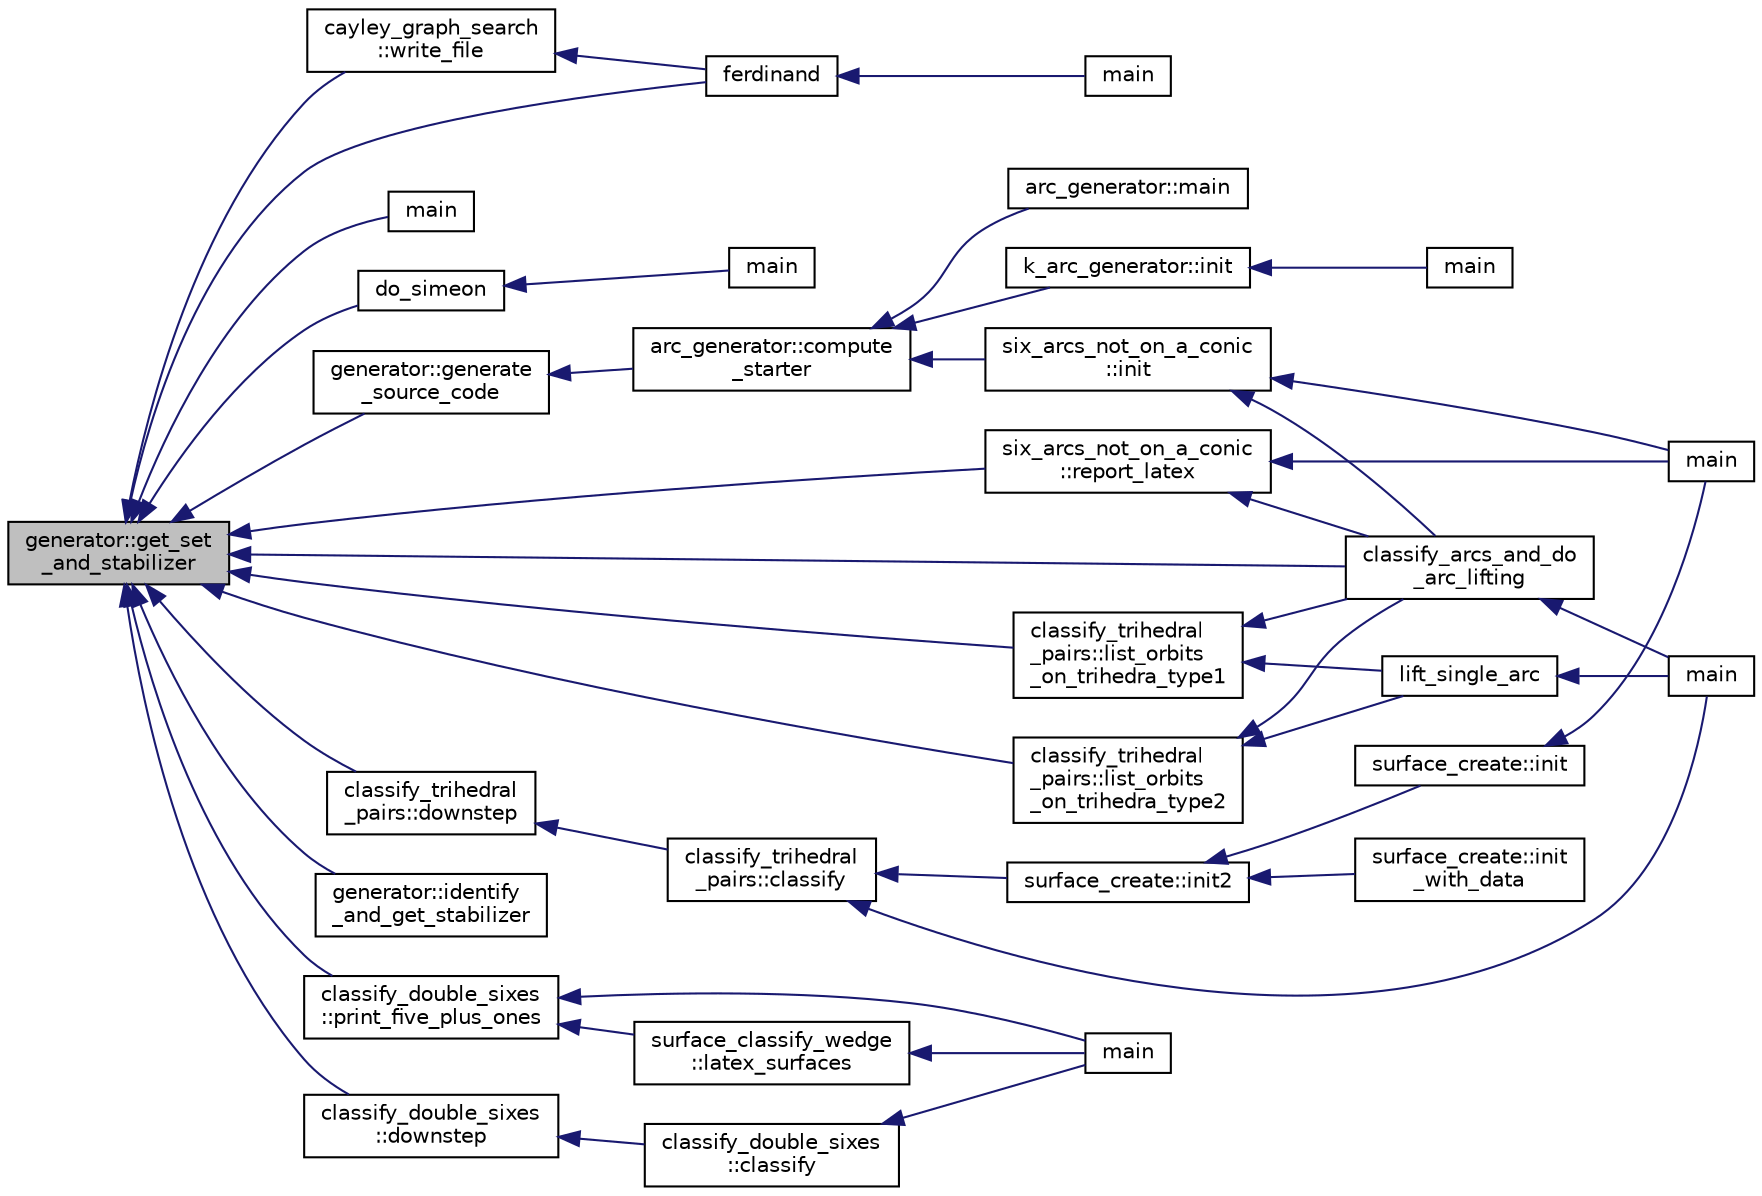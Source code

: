 digraph "generator::get_set_and_stabilizer"
{
  edge [fontname="Helvetica",fontsize="10",labelfontname="Helvetica",labelfontsize="10"];
  node [fontname="Helvetica",fontsize="10",shape=record];
  rankdir="LR";
  Node8954 [label="generator::get_set\l_and_stabilizer",height=0.2,width=0.4,color="black", fillcolor="grey75", style="filled", fontcolor="black"];
  Node8954 -> Node8955 [dir="back",color="midnightblue",fontsize="10",style="solid",fontname="Helvetica"];
  Node8955 [label="ferdinand",height=0.2,width=0.4,color="black", fillcolor="white", style="filled",URL="$da/df3/ferdinand_8_c.html#a322b57727d23cf5a0932f11c30ea18d9"];
  Node8955 -> Node8956 [dir="back",color="midnightblue",fontsize="10",style="solid",fontname="Helvetica"];
  Node8956 [label="main",height=0.2,width=0.4,color="black", fillcolor="white", style="filled",URL="$da/df3/ferdinand_8_c.html#a3c04138a5bfe5d72780bb7e82a18e627"];
  Node8954 -> Node8957 [dir="back",color="midnightblue",fontsize="10",style="solid",fontname="Helvetica"];
  Node8957 [label="cayley_graph_search\l::write_file",height=0.2,width=0.4,color="black", fillcolor="white", style="filled",URL="$de/dae/classcayley__graph__search.html#a428879782c317f9a4f9524ea5d16072b"];
  Node8957 -> Node8955 [dir="back",color="midnightblue",fontsize="10",style="solid",fontname="Helvetica"];
  Node8954 -> Node8958 [dir="back",color="midnightblue",fontsize="10",style="solid",fontname="Helvetica"];
  Node8958 [label="main",height=0.2,width=0.4,color="black", fillcolor="white", style="filled",URL="$d9/d5f/example__fano__plane_8_c.html#ae66f6b31b5ad750f1fe042a706a4e3d4"];
  Node8954 -> Node8959 [dir="back",color="midnightblue",fontsize="10",style="solid",fontname="Helvetica"];
  Node8959 [label="do_simeon",height=0.2,width=0.4,color="black", fillcolor="white", style="filled",URL="$d5/d13/simeon_8_c.html#a36cf3f9cb484fa44da7a7dfcbe9385d0"];
  Node8959 -> Node8960 [dir="back",color="midnightblue",fontsize="10",style="solid",fontname="Helvetica"];
  Node8960 [label="main",height=0.2,width=0.4,color="black", fillcolor="white", style="filled",URL="$d5/d13/simeon_8_c.html#ae66f6b31b5ad750f1fe042a706a4e3d4"];
  Node8954 -> Node8961 [dir="back",color="midnightblue",fontsize="10",style="solid",fontname="Helvetica"];
  Node8961 [label="classify_arcs_and_do\l_arc_lifting",height=0.2,width=0.4,color="black", fillcolor="white", style="filled",URL="$d6/dc3/arc__lifting__main_8_c.html#afdd7be16f16b8c71e9a72fe5f6a0b59c"];
  Node8961 -> Node8962 [dir="back",color="midnightblue",fontsize="10",style="solid",fontname="Helvetica"];
  Node8962 [label="main",height=0.2,width=0.4,color="black", fillcolor="white", style="filled",URL="$d6/dc3/arc__lifting__main_8_c.html#a217dbf8b442f20279ea00b898af96f52"];
  Node8954 -> Node8963 [dir="back",color="midnightblue",fontsize="10",style="solid",fontname="Helvetica"];
  Node8963 [label="generator::generate\l_source_code",height=0.2,width=0.4,color="black", fillcolor="white", style="filled",URL="$d7/d73/classgenerator.html#a927aa5ef3dbe7bfc7f3415bf005620ed"];
  Node8963 -> Node8964 [dir="back",color="midnightblue",fontsize="10",style="solid",fontname="Helvetica"];
  Node8964 [label="arc_generator::compute\l_starter",height=0.2,width=0.4,color="black", fillcolor="white", style="filled",URL="$d4/d21/classarc__generator.html#aad1dcec3a1c302e743d574bd1ac857d9"];
  Node8964 -> Node8965 [dir="back",color="midnightblue",fontsize="10",style="solid",fontname="Helvetica"];
  Node8965 [label="arc_generator::main",height=0.2,width=0.4,color="black", fillcolor="white", style="filled",URL="$d4/d21/classarc__generator.html#ad80140b51b165dad1fe6ab232be7829a"];
  Node8964 -> Node8966 [dir="back",color="midnightblue",fontsize="10",style="solid",fontname="Helvetica"];
  Node8966 [label="k_arc_generator::init",height=0.2,width=0.4,color="black", fillcolor="white", style="filled",URL="$d6/dd8/classk__arc__generator.html#a6036d9f52ede9f8ca681505626b5361d"];
  Node8966 -> Node8967 [dir="back",color="midnightblue",fontsize="10",style="solid",fontname="Helvetica"];
  Node8967 [label="main",height=0.2,width=0.4,color="black", fillcolor="white", style="filled",URL="$d6/d01/k__arc__generator__main_8_c.html#a217dbf8b442f20279ea00b898af96f52"];
  Node8964 -> Node8968 [dir="back",color="midnightblue",fontsize="10",style="solid",fontname="Helvetica"];
  Node8968 [label="six_arcs_not_on_a_conic\l::init",height=0.2,width=0.4,color="black", fillcolor="white", style="filled",URL="$d8/de6/classsix__arcs__not__on__a__conic.html#a7a4d5cf8a098488729934cfa8a70944a"];
  Node8968 -> Node8961 [dir="back",color="midnightblue",fontsize="10",style="solid",fontname="Helvetica"];
  Node8968 -> Node8969 [dir="back",color="midnightblue",fontsize="10",style="solid",fontname="Helvetica"];
  Node8969 [label="main",height=0.2,width=0.4,color="black", fillcolor="white", style="filled",URL="$d2/dfa/create__surface__main_8_c.html#a217dbf8b442f20279ea00b898af96f52"];
  Node8954 -> Node8970 [dir="back",color="midnightblue",fontsize="10",style="solid",fontname="Helvetica"];
  Node8970 [label="generator::identify\l_and_get_stabilizer",height=0.2,width=0.4,color="black", fillcolor="white", style="filled",URL="$d7/d73/classgenerator.html#a7869a4ccc807a96d18fa5d535e74cf1e"];
  Node8954 -> Node8971 [dir="back",color="midnightblue",fontsize="10",style="solid",fontname="Helvetica"];
  Node8971 [label="classify_double_sixes\l::downstep",height=0.2,width=0.4,color="black", fillcolor="white", style="filled",URL="$dd/d23/classclassify__double__sixes.html#aed4b1460612fe2fd5b4e4611e83b2806"];
  Node8971 -> Node8972 [dir="back",color="midnightblue",fontsize="10",style="solid",fontname="Helvetica"];
  Node8972 [label="classify_double_sixes\l::classify",height=0.2,width=0.4,color="black", fillcolor="white", style="filled",URL="$dd/d23/classclassify__double__sixes.html#aa22b7c156d68376a603743c8b43a58ef"];
  Node8972 -> Node8973 [dir="back",color="midnightblue",fontsize="10",style="solid",fontname="Helvetica"];
  Node8973 [label="main",height=0.2,width=0.4,color="black", fillcolor="white", style="filled",URL="$df/df8/surface__classify_8_c.html#a217dbf8b442f20279ea00b898af96f52"];
  Node8954 -> Node8974 [dir="back",color="midnightblue",fontsize="10",style="solid",fontname="Helvetica"];
  Node8974 [label="classify_double_sixes\l::print_five_plus_ones",height=0.2,width=0.4,color="black", fillcolor="white", style="filled",URL="$dd/d23/classclassify__double__sixes.html#a4211b29d5115343c52fef8a64d46a7c7"];
  Node8974 -> Node8973 [dir="back",color="midnightblue",fontsize="10",style="solid",fontname="Helvetica"];
  Node8974 -> Node8975 [dir="back",color="midnightblue",fontsize="10",style="solid",fontname="Helvetica"];
  Node8975 [label="surface_classify_wedge\l::latex_surfaces",height=0.2,width=0.4,color="black", fillcolor="white", style="filled",URL="$d7/d5c/classsurface__classify__wedge.html#a5698763ece48d6f0a605527ca62429c5"];
  Node8975 -> Node8973 [dir="back",color="midnightblue",fontsize="10",style="solid",fontname="Helvetica"];
  Node8954 -> Node8976 [dir="back",color="midnightblue",fontsize="10",style="solid",fontname="Helvetica"];
  Node8976 [label="classify_trihedral\l_pairs::list_orbits\l_on_trihedra_type1",height=0.2,width=0.4,color="black", fillcolor="white", style="filled",URL="$d1/d21/classclassify__trihedral__pairs.html#a5289f00a07639129c5264ba88508ca13"];
  Node8976 -> Node8977 [dir="back",color="midnightblue",fontsize="10",style="solid",fontname="Helvetica"];
  Node8977 [label="lift_single_arc",height=0.2,width=0.4,color="black", fillcolor="white", style="filled",URL="$d6/dc3/arc__lifting__main_8_c.html#a0bdc148f70112959722a40cf9758d54b"];
  Node8977 -> Node8962 [dir="back",color="midnightblue",fontsize="10",style="solid",fontname="Helvetica"];
  Node8976 -> Node8961 [dir="back",color="midnightblue",fontsize="10",style="solid",fontname="Helvetica"];
  Node8954 -> Node8978 [dir="back",color="midnightblue",fontsize="10",style="solid",fontname="Helvetica"];
  Node8978 [label="classify_trihedral\l_pairs::list_orbits\l_on_trihedra_type2",height=0.2,width=0.4,color="black", fillcolor="white", style="filled",URL="$d1/d21/classclassify__trihedral__pairs.html#a98826e788eb4eedfc615144211032633"];
  Node8978 -> Node8977 [dir="back",color="midnightblue",fontsize="10",style="solid",fontname="Helvetica"];
  Node8978 -> Node8961 [dir="back",color="midnightblue",fontsize="10",style="solid",fontname="Helvetica"];
  Node8954 -> Node8979 [dir="back",color="midnightblue",fontsize="10",style="solid",fontname="Helvetica"];
  Node8979 [label="classify_trihedral\l_pairs::downstep",height=0.2,width=0.4,color="black", fillcolor="white", style="filled",URL="$d1/d21/classclassify__trihedral__pairs.html#a3fe3880b4f1451c976300cba97be0bbf"];
  Node8979 -> Node8980 [dir="back",color="midnightblue",fontsize="10",style="solid",fontname="Helvetica"];
  Node8980 [label="classify_trihedral\l_pairs::classify",height=0.2,width=0.4,color="black", fillcolor="white", style="filled",URL="$d1/d21/classclassify__trihedral__pairs.html#a134e4c3042163c24bf57050f26e364e1"];
  Node8980 -> Node8962 [dir="back",color="midnightblue",fontsize="10",style="solid",fontname="Helvetica"];
  Node8980 -> Node8981 [dir="back",color="midnightblue",fontsize="10",style="solid",fontname="Helvetica"];
  Node8981 [label="surface_create::init2",height=0.2,width=0.4,color="black", fillcolor="white", style="filled",URL="$de/da4/classsurface__create.html#a0d600640f7dd62d5a6c36443effdab59"];
  Node8981 -> Node8982 [dir="back",color="midnightblue",fontsize="10",style="solid",fontname="Helvetica"];
  Node8982 [label="surface_create::init\l_with_data",height=0.2,width=0.4,color="black", fillcolor="white", style="filled",URL="$de/da4/classsurface__create.html#a9226f687139676532adb1aa971fbade2"];
  Node8981 -> Node8983 [dir="back",color="midnightblue",fontsize="10",style="solid",fontname="Helvetica"];
  Node8983 [label="surface_create::init",height=0.2,width=0.4,color="black", fillcolor="white", style="filled",URL="$de/da4/classsurface__create.html#ab0db5c12825f778e3caf8aa4da02eb06"];
  Node8983 -> Node8969 [dir="back",color="midnightblue",fontsize="10",style="solid",fontname="Helvetica"];
  Node8954 -> Node8984 [dir="back",color="midnightblue",fontsize="10",style="solid",fontname="Helvetica"];
  Node8984 [label="six_arcs_not_on_a_conic\l::report_latex",height=0.2,width=0.4,color="black", fillcolor="white", style="filled",URL="$d8/de6/classsix__arcs__not__on__a__conic.html#a7382d61449608121f5ef1d4d1c69756c"];
  Node8984 -> Node8961 [dir="back",color="midnightblue",fontsize="10",style="solid",fontname="Helvetica"];
  Node8984 -> Node8969 [dir="back",color="midnightblue",fontsize="10",style="solid",fontname="Helvetica"];
}
